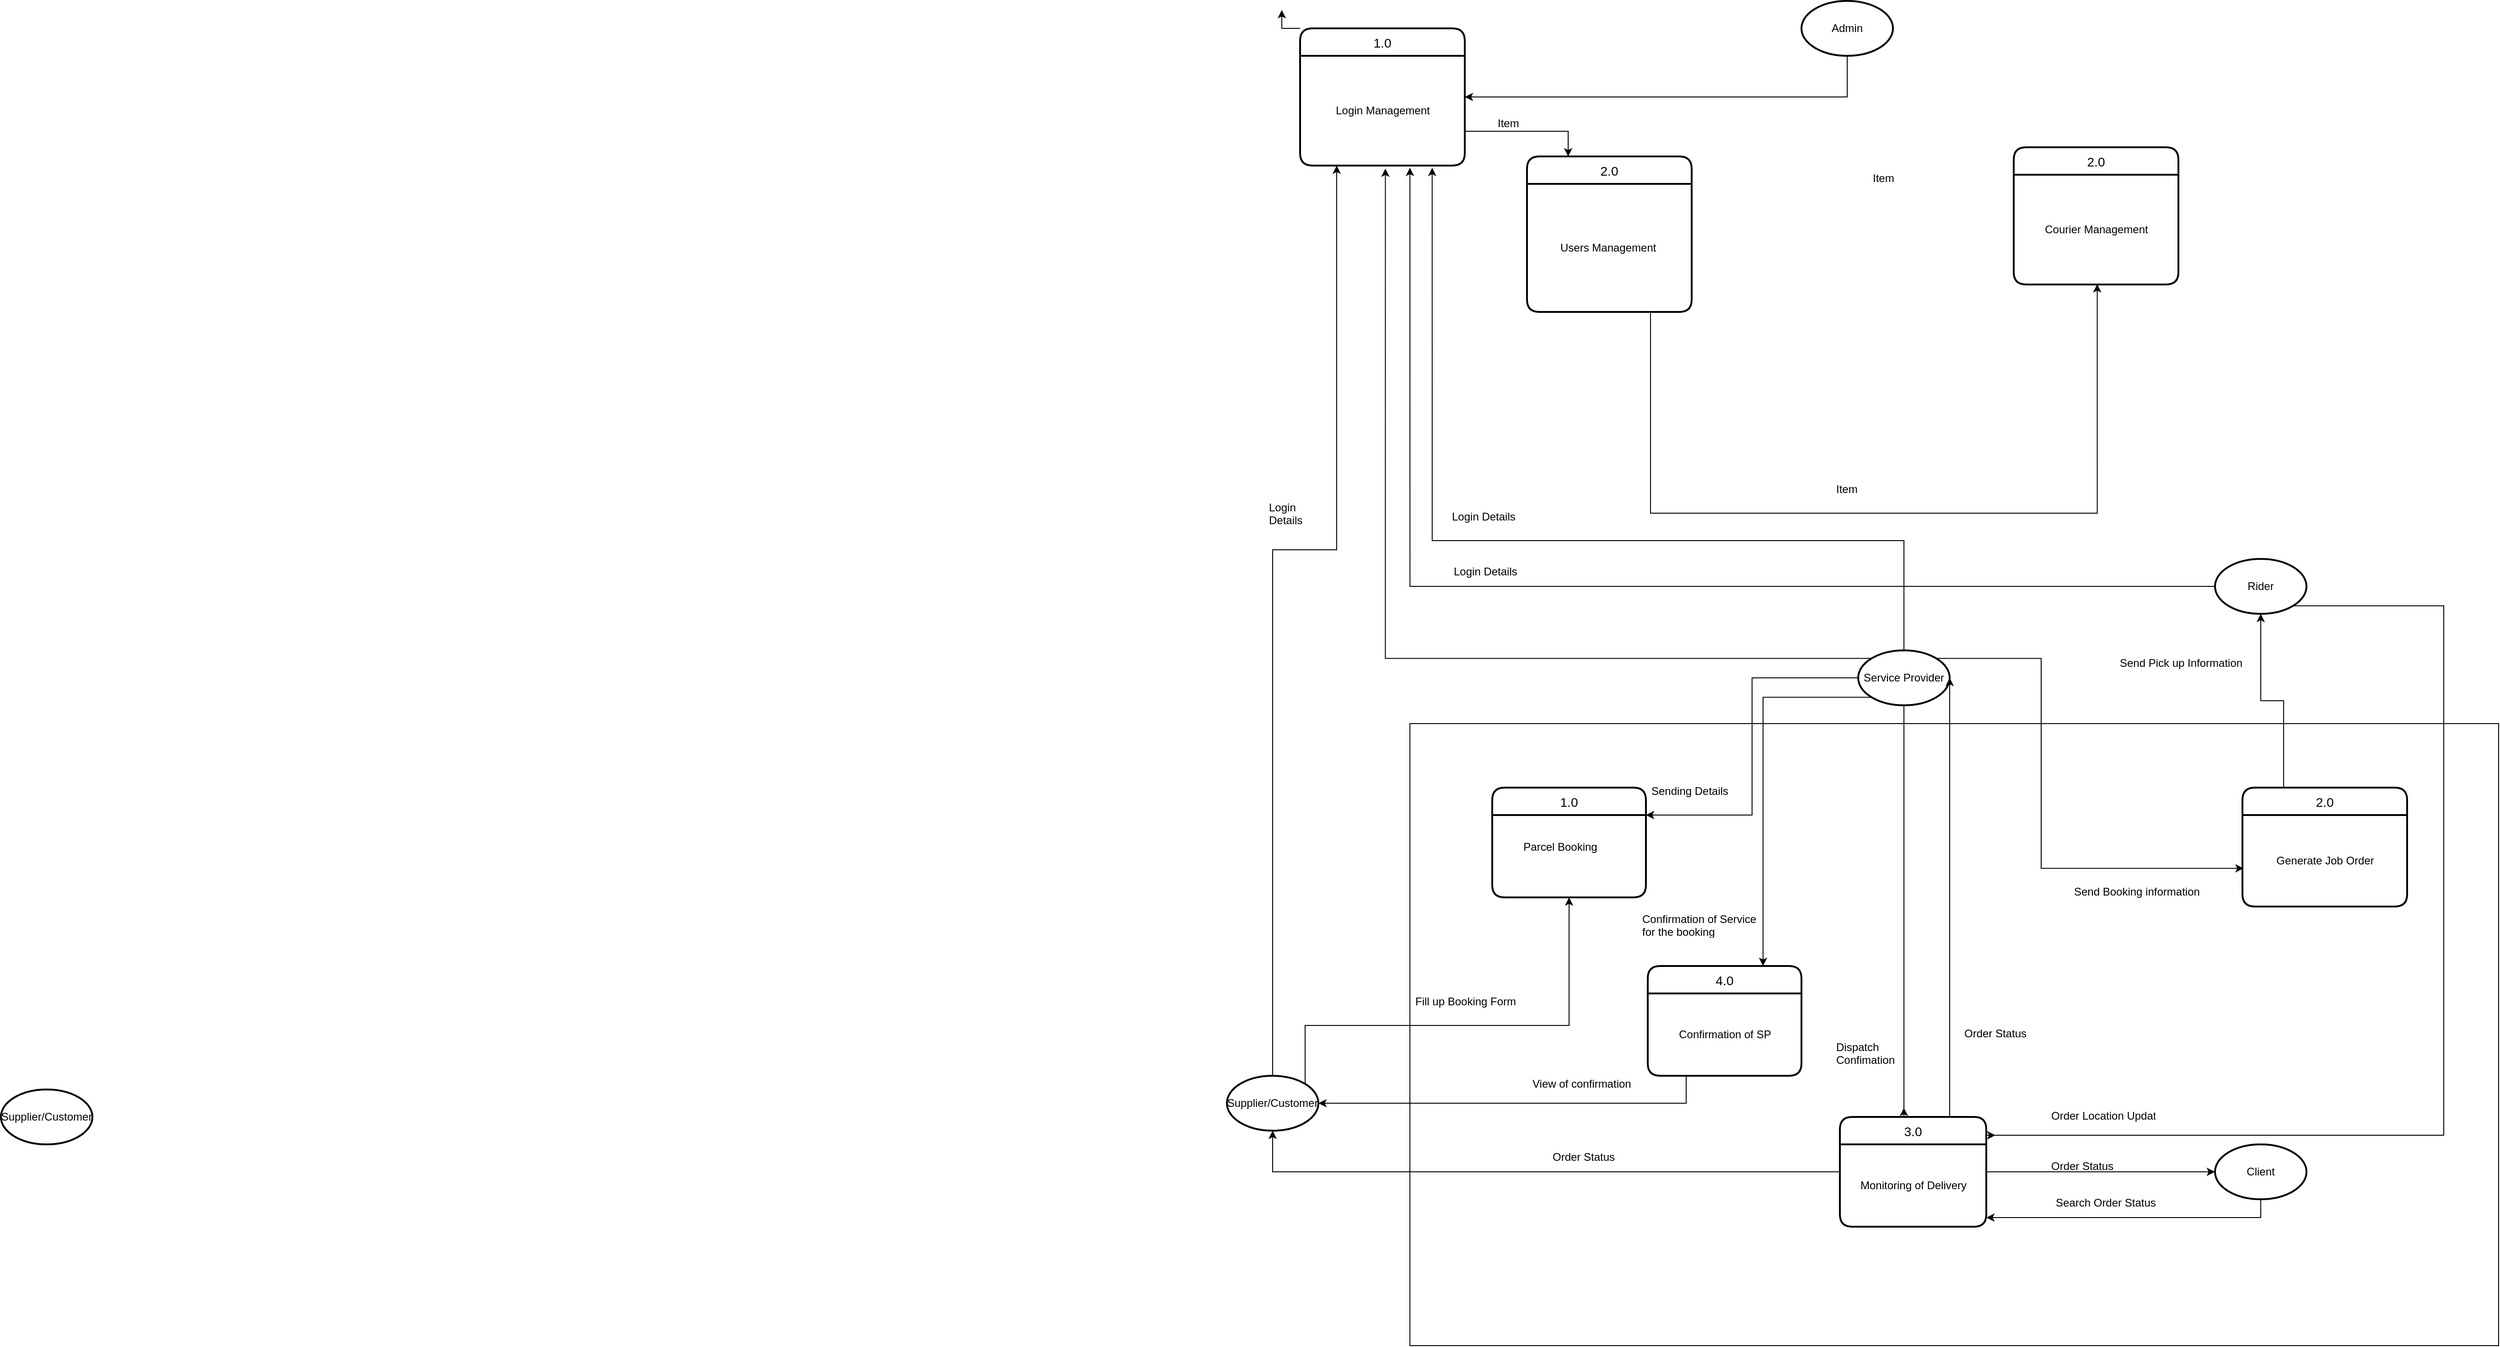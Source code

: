 <mxfile compressed="true" version="13.6.5" type="github"><diagram id="pU8hi0D7Wm5U2HvEtMzX" name="Page-1"><mxGraphModel dx="5376" dy="2778" grid="1" gridSize="10" guides="1" tooltips="1" connect="1" arrows="1" fold="1" page="1" pageScale="1" pageWidth="1400" pageHeight="850" math="0" shadow="0"><root><mxCell id="0"/><mxCell id="1" parent="0"/><mxCell id="DUefVlxYJTViYUL9YQlu-84" value="" style="whiteSpace=wrap;html=1;align=center;" vertex="1" parent="1"><mxGeometry x="190" y="100" width="1190" height="680" as="geometry"/></mxCell><mxCell id="DUefVlxYJTViYUL9YQlu-119" style="edgeStyle=orthogonalEdgeStyle;rounded=0;orthogonalLoop=1;jettySize=auto;html=1;exitX=0.855;exitY=0.145;exitDx=0;exitDy=0;exitPerimeter=0;entryX=0.5;entryY=1;entryDx=0;entryDy=0;" edge="1" parent="1" source="DUefVlxYJTViYUL9YQlu-13" target="DUefVlxYJTViYUL9YQlu-5"><mxGeometry relative="1" as="geometry"><Array as="points"><mxPoint x="76" y="430"/><mxPoint x="364" y="430"/></Array></mxGeometry></mxCell><mxCell id="DUefVlxYJTViYUL9YQlu-129" style="edgeStyle=orthogonalEdgeStyle;rounded=0;orthogonalLoop=1;jettySize=auto;html=1;exitX=0.5;exitY=0;exitDx=0;exitDy=0;exitPerimeter=0;" edge="1" parent="1" source="DUefVlxYJTViYUL9YQlu-13" target="DUefVlxYJTViYUL9YQlu-95"><mxGeometry relative="1" as="geometry"><Array as="points"><mxPoint x="40" y="-90"/><mxPoint x="110" y="-90"/></Array></mxGeometry></mxCell><mxCell id="DUefVlxYJTViYUL9YQlu-13" value="Supplier/Customer" style="strokeWidth=2;html=1;shape=mxgraph.flowchart.start_1;whiteSpace=wrap;" vertex="1" parent="1"><mxGeometry x="-10" y="485" width="100" height="60" as="geometry"/></mxCell><mxCell id="DUefVlxYJTViYUL9YQlu-32" style="edgeStyle=orthogonalEdgeStyle;rounded=0;orthogonalLoop=1;jettySize=auto;html=1;exitX=0.145;exitY=0.855;exitDx=0;exitDy=0;exitPerimeter=0;entryX=0.75;entryY=0;entryDx=0;entryDy=0;" edge="1" parent="1" source="DUefVlxYJTViYUL9YQlu-14" target="DUefVlxYJTViYUL9YQlu-30"><mxGeometry relative="1" as="geometry"/></mxCell><mxCell id="DUefVlxYJTViYUL9YQlu-46" style="edgeStyle=orthogonalEdgeStyle;rounded=0;orthogonalLoop=1;jettySize=auto;html=1;exitX=0.5;exitY=1;exitDx=0;exitDy=0;exitPerimeter=0;" edge="1" parent="1" source="DUefVlxYJTViYUL9YQlu-14"><mxGeometry relative="1" as="geometry"><mxPoint x="730" y="520" as="targetPoint"/><Array as="points"><mxPoint x="730" y="530"/></Array></mxGeometry></mxCell><mxCell id="DUefVlxYJTViYUL9YQlu-69" style="edgeStyle=orthogonalEdgeStyle;rounded=0;orthogonalLoop=1;jettySize=auto;html=1;exitX=0.855;exitY=0.145;exitDx=0;exitDy=0;exitPerimeter=0;entryX=0.007;entryY=0.583;entryDx=0;entryDy=0;entryPerimeter=0;" edge="1" parent="1" source="DUefVlxYJTViYUL9YQlu-14" target="DUefVlxYJTViYUL9YQlu-18"><mxGeometry relative="1" as="geometry"><Array as="points"><mxPoint x="880" y="29"/><mxPoint x="880" y="258"/></Array></mxGeometry></mxCell><mxCell id="DUefVlxYJTViYUL9YQlu-109" style="edgeStyle=orthogonalEdgeStyle;rounded=0;orthogonalLoop=1;jettySize=auto;html=1;exitX=0;exitY=0.5;exitDx=0;exitDy=0;exitPerimeter=0;entryX=1;entryY=0.25;entryDx=0;entryDy=0;" edge="1" parent="1" source="DUefVlxYJTViYUL9YQlu-14" target="DUefVlxYJTViYUL9YQlu-5"><mxGeometry relative="1" as="geometry"/></mxCell><mxCell id="DUefVlxYJTViYUL9YQlu-111" style="edgeStyle=orthogonalEdgeStyle;rounded=0;orthogonalLoop=1;jettySize=auto;html=1;exitX=0.145;exitY=0.145;exitDx=0;exitDy=0;exitPerimeter=0;entryX=0.518;entryY=1.027;entryDx=0;entryDy=0;entryPerimeter=0;" edge="1" parent="1" source="DUefVlxYJTViYUL9YQlu-14" target="DUefVlxYJTViYUL9YQlu-95"><mxGeometry relative="1" as="geometry"/></mxCell><mxCell id="DUefVlxYJTViYUL9YQlu-134" style="edgeStyle=orthogonalEdgeStyle;rounded=0;orthogonalLoop=1;jettySize=auto;html=1;exitX=0.5;exitY=0;exitDx=0;exitDy=0;exitPerimeter=0;entryX=0.802;entryY=1.02;entryDx=0;entryDy=0;entryPerimeter=0;" edge="1" parent="1" source="DUefVlxYJTViYUL9YQlu-14" target="DUefVlxYJTViYUL9YQlu-95"><mxGeometry relative="1" as="geometry"><Array as="points"><mxPoint x="730" y="-100"/><mxPoint x="214" y="-100"/></Array></mxGeometry></mxCell><mxCell id="DUefVlxYJTViYUL9YQlu-14" value="Service Provider" style="strokeWidth=2;html=1;shape=mxgraph.flowchart.start_1;whiteSpace=wrap;" vertex="1" parent="1"><mxGeometry x="680" y="20" width="100" height="60" as="geometry"/></mxCell><mxCell id="DUefVlxYJTViYUL9YQlu-78" style="edgeStyle=orthogonalEdgeStyle;rounded=0;orthogonalLoop=1;jettySize=auto;html=1;exitX=0.5;exitY=1;exitDx=0;exitDy=0;exitPerimeter=0;entryX=1;entryY=0.889;entryDx=0;entryDy=0;entryPerimeter=0;" edge="1" parent="1" source="DUefVlxYJTViYUL9YQlu-15" target="DUefVlxYJTViYUL9YQlu-19"><mxGeometry relative="1" as="geometry"/></mxCell><mxCell id="DUefVlxYJTViYUL9YQlu-15" value="Client" style="strokeWidth=2;html=1;shape=mxgraph.flowchart.start_1;whiteSpace=wrap;" vertex="1" parent="1"><mxGeometry x="1070" y="560" width="100" height="60" as="geometry"/></mxCell><mxCell id="DUefVlxYJTViYUL9YQlu-17" value="Parcel Booking" style="text;html=1;align=center;verticalAlign=middle;resizable=0;points=[];autosize=1;" vertex="1" parent="1"><mxGeometry x="270" y="190" width="168" height="90" as="geometry"/></mxCell><mxCell id="DUefVlxYJTViYUL9YQlu-54" style="edgeStyle=orthogonalEdgeStyle;rounded=0;orthogonalLoop=1;jettySize=auto;html=1;exitX=1;exitY=0.5;exitDx=0;exitDy=0;entryX=0;entryY=0.5;entryDx=0;entryDy=0;entryPerimeter=0;" edge="1" parent="1" source="DUefVlxYJTViYUL9YQlu-9" target="DUefVlxYJTViYUL9YQlu-15"><mxGeometry relative="1" as="geometry"><mxPoint x="920" y="590" as="targetPoint"/></mxGeometry></mxCell><mxCell id="DUefVlxYJTViYUL9YQlu-67" style="edgeStyle=orthogonalEdgeStyle;rounded=0;orthogonalLoop=1;jettySize=auto;html=1;exitX=0.75;exitY=0;exitDx=0;exitDy=0;entryX=1;entryY=0.5;entryDx=0;entryDy=0;entryPerimeter=0;" edge="1" parent="1" source="DUefVlxYJTViYUL9YQlu-9" target="DUefVlxYJTViYUL9YQlu-14"><mxGeometry relative="1" as="geometry"><Array as="points"><mxPoint x="780" y="330"/><mxPoint x="780" y="330"/></Array></mxGeometry></mxCell><mxCell id="DUefVlxYJTViYUL9YQlu-9" value="3.0" style="swimlane;childLayout=stackLayout;horizontal=1;startSize=30;horizontalStack=0;rounded=1;fontSize=14;fontStyle=0;strokeWidth=2;resizeParent=0;resizeLast=1;shadow=0;dashed=0;align=center;" vertex="1" parent="1"><mxGeometry x="660" y="530" width="160" height="120" as="geometry"/></mxCell><mxCell id="DUefVlxYJTViYUL9YQlu-19" value="Monitoring of Delivery" style="text;html=1;align=center;verticalAlign=middle;resizable=0;points=[];autosize=1;" vertex="1" parent="DUefVlxYJTViYUL9YQlu-9"><mxGeometry y="30" width="160" height="90" as="geometry"/></mxCell><mxCell id="DUefVlxYJTViYUL9YQlu-5" value="1.0" style="swimlane;childLayout=stackLayout;horizontal=1;startSize=30;horizontalStack=0;rounded=1;fontSize=14;fontStyle=0;strokeWidth=2;resizeParent=0;resizeLast=1;shadow=0;dashed=0;align=center;" vertex="1" parent="1"><mxGeometry x="280" y="170" width="168" height="120" as="geometry"/></mxCell><mxCell id="DUefVlxYJTViYUL9YQlu-99" style="edgeStyle=orthogonalEdgeStyle;rounded=0;orthogonalLoop=1;jettySize=auto;html=1;exitX=0.5;exitY=1;exitDx=0;exitDy=0;exitPerimeter=0;" edge="1" parent="1" source="DUefVlxYJTViYUL9YQlu-21" target="DUefVlxYJTViYUL9YQlu-94"><mxGeometry relative="1" as="geometry"/></mxCell><mxCell id="DUefVlxYJTViYUL9YQlu-21" value="Admin" style="strokeWidth=2;html=1;shape=mxgraph.flowchart.start_1;whiteSpace=wrap;" vertex="1" parent="1"><mxGeometry x="618" y="-690" width="100" height="60" as="geometry"/></mxCell><mxCell id="DUefVlxYJTViYUL9YQlu-23" value="Fill up Booking Form" style="text;strokeColor=none;fillColor=none;spacingLeft=4;spacingRight=4;overflow=hidden;rotatable=0;points=[[0,0.5],[1,0.5]];portConstraint=eastwest;fontSize=12;" vertex="1" parent="1"><mxGeometry x="190" y="390" width="126" height="30" as="geometry"/></mxCell><mxCell id="DUefVlxYJTViYUL9YQlu-25" value="Sending Details " style="text;strokeColor=none;fillColor=none;spacingLeft=4;spacingRight=4;overflow=hidden;rotatable=0;points=[[0,0.5],[1,0.5]];portConstraint=eastwest;fontSize=12;" vertex="1" parent="1"><mxGeometry x="448" y="160" width="100" height="30" as="geometry"/></mxCell><mxCell id="DUefVlxYJTViYUL9YQlu-68" style="edgeStyle=orthogonalEdgeStyle;rounded=0;orthogonalLoop=1;jettySize=auto;html=1;exitX=0.25;exitY=1;exitDx=0;exitDy=0;entryX=1;entryY=0.5;entryDx=0;entryDy=0;entryPerimeter=0;" edge="1" parent="1" source="DUefVlxYJTViYUL9YQlu-30" target="DUefVlxYJTViYUL9YQlu-13"><mxGeometry relative="1" as="geometry"><mxPoint x="492.122" y="530" as="targetPoint"/></mxGeometry></mxCell><mxCell id="DUefVlxYJTViYUL9YQlu-30" value="4.0" style="swimlane;childLayout=stackLayout;horizontal=1;startSize=30;horizontalStack=0;rounded=1;fontSize=14;fontStyle=0;strokeWidth=2;resizeParent=0;resizeLast=1;shadow=0;dashed=0;align=center;" vertex="1" parent="1"><mxGeometry x="450" y="365" width="168" height="120" as="geometry"/></mxCell><mxCell id="DUefVlxYJTViYUL9YQlu-31" value="Confirmation of SP" style="text;html=1;align=center;verticalAlign=middle;resizable=0;points=[];autosize=1;" vertex="1" parent="DUefVlxYJTViYUL9YQlu-30"><mxGeometry y="30" width="168" height="90" as="geometry"/></mxCell><mxCell id="DUefVlxYJTViYUL9YQlu-34" value="Confirmation of Service &#10;for the booking " style="text;strokeColor=none;fillColor=none;spacingLeft=4;spacingRight=4;overflow=hidden;rotatable=0;points=[[0,0.5],[1,0.5]];portConstraint=eastwest;fontSize=12;" vertex="1" parent="1"><mxGeometry x="438" y="300" width="140" height="30" as="geometry"/></mxCell><mxCell id="DUefVlxYJTViYUL9YQlu-38" value="View of confirmation" style="text;strokeColor=none;fillColor=none;spacingLeft=4;spacingRight=4;overflow=hidden;rotatable=0;points=[[0,0.5],[1,0.5]];portConstraint=eastwest;fontSize=12;" vertex="1" parent="1"><mxGeometry x="318" y="480" width="120" height="30" as="geometry"/></mxCell><mxCell id="DUefVlxYJTViYUL9YQlu-136" style="edgeStyle=orthogonalEdgeStyle;rounded=0;orthogonalLoop=1;jettySize=auto;html=1;exitX=1;exitY=0.75;exitDx=0;exitDy=0;entryX=0.25;entryY=0;entryDx=0;entryDy=0;" edge="1" parent="1" source="DUefVlxYJTViYUL9YQlu-94" target="DUefVlxYJTViYUL9YQlu-81"><mxGeometry relative="1" as="geometry"/></mxCell><mxCell id="DUefVlxYJTViYUL9YQlu-137" style="edgeStyle=orthogonalEdgeStyle;rounded=0;orthogonalLoop=1;jettySize=auto;html=1;exitX=0;exitY=0;exitDx=0;exitDy=0;" edge="1" parent="1" source="DUefVlxYJTViYUL9YQlu-94"><mxGeometry relative="1" as="geometry"><mxPoint x="50" y="-680" as="targetPoint"/></mxGeometry></mxCell><mxCell id="DUefVlxYJTViYUL9YQlu-94" value="1.0" style="swimlane;childLayout=stackLayout;horizontal=1;startSize=30;horizontalStack=0;rounded=1;fontSize=14;fontStyle=0;strokeWidth=2;resizeParent=0;resizeLast=1;shadow=0;dashed=0;align=center;" vertex="1" parent="1"><mxGeometry x="70" y="-660" width="180" height="150" as="geometry"/></mxCell><mxCell id="DUefVlxYJTViYUL9YQlu-95" value="Login Management" style="text;html=1;align=center;verticalAlign=middle;resizable=0;points=[];autosize=1;" vertex="1" parent="DUefVlxYJTViYUL9YQlu-94"><mxGeometry y="30" width="180" height="120" as="geometry"/></mxCell><mxCell id="DUefVlxYJTViYUL9YQlu-50" value="Order Status" style="text;strokeColor=none;fillColor=none;spacingLeft=4;spacingRight=4;overflow=hidden;rotatable=0;points=[[0,0.5],[1,0.5]];portConstraint=eastwest;fontSize=12;" vertex="1" parent="1"><mxGeometry x="340" y="560" width="130" height="30" as="geometry"/></mxCell><mxCell id="DUefVlxYJTViYUL9YQlu-51" value="Order Status" style="text;strokeColor=none;fillColor=none;spacingLeft=4;spacingRight=4;overflow=hidden;rotatable=0;points=[[0,0.5],[1,0.5]];portConstraint=eastwest;fontSize=12;" vertex="1" parent="1"><mxGeometry x="885" y="570" width="125" height="30" as="geometry"/></mxCell><mxCell id="DUefVlxYJTViYUL9YQlu-61" value="Send Pick up Information" style="text;strokeColor=none;fillColor=none;spacingLeft=4;spacingRight=4;overflow=hidden;rotatable=0;points=[[0,0.5],[1,0.5]];portConstraint=eastwest;fontSize=12;" vertex="1" parent="1"><mxGeometry x="960" y="20" width="150" height="30" as="geometry"/></mxCell><mxCell id="DUefVlxYJTViYUL9YQlu-66" value="Send Booking information" style="text;strokeColor=none;fillColor=none;spacingLeft=4;spacingRight=4;overflow=hidden;rotatable=0;points=[[0,0.5],[1,0.5]];portConstraint=eastwest;fontSize=12;" vertex="1" parent="1"><mxGeometry x="910" y="270" width="160" height="30" as="geometry"/></mxCell><mxCell id="DUefVlxYJTViYUL9YQlu-71" style="edgeStyle=orthogonalEdgeStyle;rounded=0;orthogonalLoop=1;jettySize=auto;html=1;exitX=0;exitY=0.5;exitDx=0;exitDy=0;entryX=0.5;entryY=1;entryDx=0;entryDy=0;entryPerimeter=0;" edge="1" parent="1" source="DUefVlxYJTViYUL9YQlu-9" target="DUefVlxYJTViYUL9YQlu-13"><mxGeometry relative="1" as="geometry"><mxPoint x="660" y="590" as="sourcePoint"/><mxPoint x="295" y="605" as="targetPoint"/></mxGeometry></mxCell><mxCell id="DUefVlxYJTViYUL9YQlu-72" value="Order Status " style="text;strokeColor=none;fillColor=none;spacingLeft=4;spacingRight=4;overflow=hidden;rotatable=0;points=[[0,0.5],[1,0.5]];portConstraint=eastwest;fontSize=12;" vertex="1" parent="1"><mxGeometry x="790" y="425" width="170" height="30" as="geometry"/></mxCell><mxCell id="DUefVlxYJTViYUL9YQlu-73" value="Dispatch&#10;Confimation" style="text;strokeColor=none;fillColor=none;spacingLeft=4;spacingRight=4;overflow=hidden;rotatable=0;points=[[0,0.5],[1,0.5]];portConstraint=eastwest;fontSize=12;" vertex="1" parent="1"><mxGeometry x="650" y="440" width="80" height="50" as="geometry"/></mxCell><mxCell id="DUefVlxYJTViYUL9YQlu-80" value="Search Order Status" style="text;strokeColor=none;fillColor=none;spacingLeft=4;spacingRight=4;overflow=hidden;rotatable=0;points=[[0,0.5],[1,0.5]];portConstraint=eastwest;fontSize=12;" vertex="1" parent="1"><mxGeometry x="890" y="610" width="125" height="30" as="geometry"/></mxCell><mxCell id="DUefVlxYJTViYUL9YQlu-88" value="2.0" style="swimlane;childLayout=stackLayout;horizontal=1;startSize=30;horizontalStack=0;rounded=1;fontSize=14;fontStyle=0;strokeWidth=2;resizeParent=0;resizeLast=1;shadow=0;dashed=0;align=center;" vertex="1" parent="1"><mxGeometry x="850" y="-530" width="180" height="150" as="geometry"/></mxCell><mxCell id="DUefVlxYJTViYUL9YQlu-89" value="Courier Management" style="text;html=1;align=center;verticalAlign=middle;resizable=0;points=[];autosize=1;" vertex="1" parent="DUefVlxYJTViYUL9YQlu-88"><mxGeometry y="30" width="180" height="120" as="geometry"/></mxCell><mxCell id="DUefVlxYJTViYUL9YQlu-103" style="edgeStyle=orthogonalEdgeStyle;rounded=0;orthogonalLoop=1;jettySize=auto;html=1;exitX=0.75;exitY=1;exitDx=0;exitDy=0;entryX=0.507;entryY=0.997;entryDx=0;entryDy=0;entryPerimeter=0;" edge="1" parent="1" source="DUefVlxYJTViYUL9YQlu-81" target="DUefVlxYJTViYUL9YQlu-89"><mxGeometry relative="1" as="geometry"><Array as="points"><mxPoint x="453" y="-130"/><mxPoint x="941" y="-130"/></Array></mxGeometry></mxCell><mxCell id="DUefVlxYJTViYUL9YQlu-81" value="2.0" style="swimlane;childLayout=stackLayout;horizontal=1;startSize=30;horizontalStack=0;rounded=1;fontSize=14;fontStyle=0;strokeWidth=2;resizeParent=0;resizeLast=1;shadow=0;dashed=0;align=center;" vertex="1" parent="1"><mxGeometry x="318" y="-520" width="180" height="170" as="geometry"/></mxCell><mxCell id="DUefVlxYJTViYUL9YQlu-82" value="Users Management&amp;nbsp;" style="text;html=1;align=center;verticalAlign=middle;resizable=0;points=[];autosize=1;" vertex="1" parent="DUefVlxYJTViYUL9YQlu-81"><mxGeometry y="30" width="180" height="140" as="geometry"/></mxCell><mxCell id="DUefVlxYJTViYUL9YQlu-104" value="Item" style="text;strokeColor=none;fillColor=none;spacingLeft=4;spacingRight=4;overflow=hidden;rotatable=0;points=[[0,0.5],[1,0.5]];portConstraint=eastwest;fontSize=12;" vertex="1" parent="1"><mxGeometry x="690" y="-510" width="40" height="30" as="geometry"/></mxCell><mxCell id="DUefVlxYJTViYUL9YQlu-105" value="Item" style="text;strokeColor=none;fillColor=none;spacingLeft=4;spacingRight=4;overflow=hidden;rotatable=0;points=[[0,0.5],[1,0.5]];portConstraint=eastwest;fontSize=12;" vertex="1" parent="1"><mxGeometry x="650" y="-170" width="40" height="30" as="geometry"/></mxCell><mxCell id="DUefVlxYJTViYUL9YQlu-106" value="Item" style="text;strokeColor=none;fillColor=none;spacingLeft=4;spacingRight=4;overflow=hidden;rotatable=0;points=[[0,0.5],[1,0.5]];portConstraint=eastwest;fontSize=12;" vertex="1" parent="1"><mxGeometry x="280" y="-570" width="40" height="30" as="geometry"/></mxCell><mxCell id="DUefVlxYJTViYUL9YQlu-123" style="edgeStyle=orthogonalEdgeStyle;rounded=0;orthogonalLoop=1;jettySize=auto;html=1;exitX=0.25;exitY=0;exitDx=0;exitDy=0;entryX=0.5;entryY=1;entryDx=0;entryDy=0;entryPerimeter=0;" edge="1" parent="1" source="DUefVlxYJTViYUL9YQlu-7" target="DUefVlxYJTViYUL9YQlu-120"><mxGeometry relative="1" as="geometry"/></mxCell><mxCell id="DUefVlxYJTViYUL9YQlu-7" value="2.0" style="swimlane;childLayout=stackLayout;horizontal=1;startSize=30;horizontalStack=0;rounded=1;fontSize=14;fontStyle=0;strokeWidth=2;resizeParent=0;resizeLast=1;shadow=0;dashed=0;align=center;" vertex="1" parent="1"><mxGeometry x="1100" y="170" width="180" height="130" as="geometry"/></mxCell><mxCell id="DUefVlxYJTViYUL9YQlu-18" value="Generate Job Order" style="text;html=1;align=center;verticalAlign=middle;resizable=0;points=[];autosize=1;" vertex="1" parent="DUefVlxYJTViYUL9YQlu-7"><mxGeometry y="30" width="180" height="100" as="geometry"/></mxCell><mxCell id="DUefVlxYJTViYUL9YQlu-126" style="edgeStyle=orthogonalEdgeStyle;rounded=0;orthogonalLoop=1;jettySize=auto;html=1;exitX=0.855;exitY=0.855;exitDx=0;exitDy=0;exitPerimeter=0;" edge="1" parent="1" source="DUefVlxYJTViYUL9YQlu-120"><mxGeometry relative="1" as="geometry"><mxPoint x="830" y="550" as="targetPoint"/><Array as="points"><mxPoint x="1320" y="-29"/><mxPoint x="1320" y="550"/><mxPoint x="820" y="550"/></Array></mxGeometry></mxCell><mxCell id="DUefVlxYJTViYUL9YQlu-128" style="edgeStyle=orthogonalEdgeStyle;rounded=0;orthogonalLoop=1;jettySize=auto;html=1;exitX=0;exitY=0.5;exitDx=0;exitDy=0;exitPerimeter=0;entryX=0.667;entryY=1.02;entryDx=0;entryDy=0;entryPerimeter=0;" edge="1" parent="1" source="DUefVlxYJTViYUL9YQlu-120" target="DUefVlxYJTViYUL9YQlu-95"><mxGeometry relative="1" as="geometry"><mxPoint x="190" y="-420" as="targetPoint"/><Array as="points"><mxPoint x="190" y="-50"/></Array></mxGeometry></mxCell><mxCell id="DUefVlxYJTViYUL9YQlu-120" value="Rider" style="strokeWidth=2;html=1;shape=mxgraph.flowchart.start_1;whiteSpace=wrap;" vertex="1" parent="1"><mxGeometry x="1070" y="-80" width="100" height="60" as="geometry"/></mxCell><mxCell id="DUefVlxYJTViYUL9YQlu-127" value="Order Location Update" style="text;strokeColor=none;fillColor=none;spacingLeft=4;spacingRight=4;overflow=hidden;rotatable=0;points=[[0,0.5],[1,0.5]];portConstraint=eastwest;fontSize=12;" vertex="1" parent="1"><mxGeometry x="885" y="515" width="125" height="30" as="geometry"/></mxCell><mxCell id="DUefVlxYJTViYUL9YQlu-130" value="Login Details" style="text;strokeColor=none;fillColor=none;spacingLeft=4;spacingRight=4;overflow=hidden;rotatable=0;points=[[0,0.5],[1,0.5]];portConstraint=eastwest;fontSize=12;" vertex="1" parent="1"><mxGeometry x="232" y="-80" width="86" height="30" as="geometry"/></mxCell><mxCell id="DUefVlxYJTViYUL9YQlu-131" value="Login &#10;Details" style="text;strokeColor=none;fillColor=none;spacingLeft=4;spacingRight=4;overflow=hidden;rotatable=0;points=[[0,0.5],[1,0.5]];portConstraint=eastwest;fontSize=12;" vertex="1" parent="1"><mxGeometry x="30" y="-150" width="50" height="40" as="geometry"/></mxCell><mxCell id="DUefVlxYJTViYUL9YQlu-135" value="Login Details" style="text;strokeColor=none;fillColor=none;spacingLeft=4;spacingRight=4;overflow=hidden;rotatable=0;points=[[0,0.5],[1,0.5]];portConstraint=eastwest;fontSize=12;" vertex="1" parent="1"><mxGeometry x="230" y="-140" width="86" height="30" as="geometry"/></mxCell><mxCell id="DUefVlxYJTViYUL9YQlu-138" value="Supplier/Customer" style="strokeWidth=2;html=1;shape=mxgraph.flowchart.start_1;whiteSpace=wrap;" vertex="1" parent="1"><mxGeometry x="-1350" y="500" width="100" height="60" as="geometry"/></mxCell></root></mxGraphModel></diagram></mxfile>